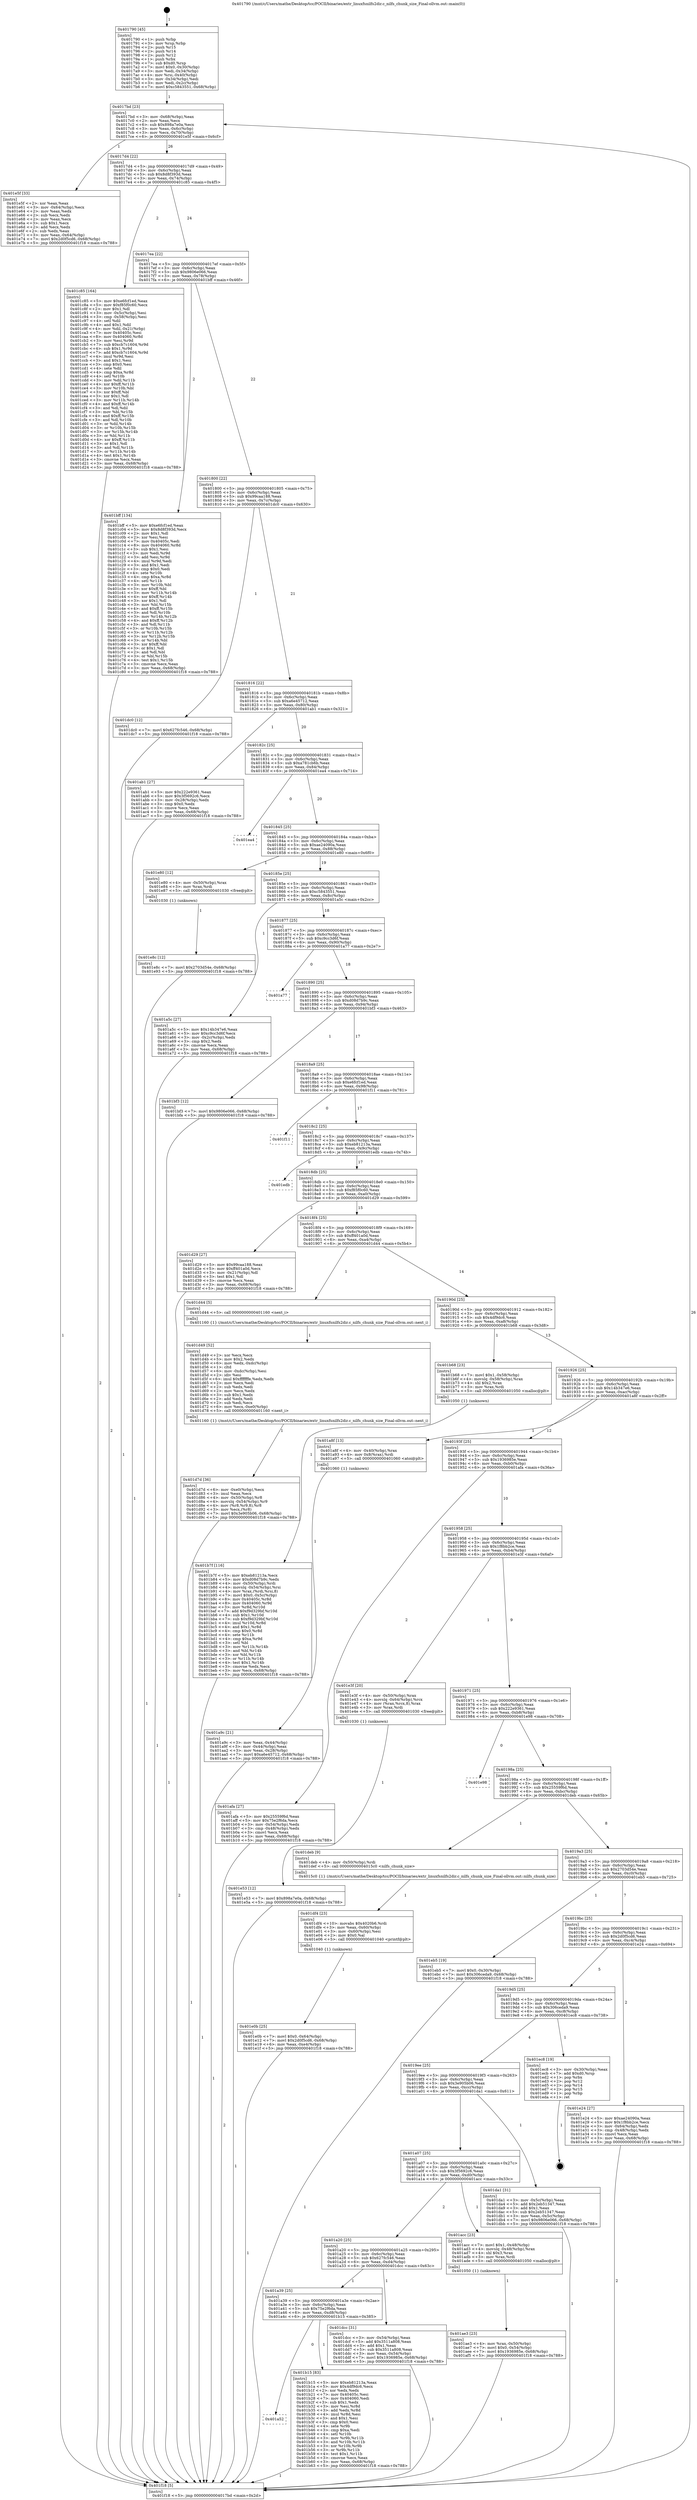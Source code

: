 digraph "0x401790" {
  label = "0x401790 (/mnt/c/Users/mathe/Desktop/tcc/POCII/binaries/extr_linuxfsnilfs2dir.c_nilfs_chunk_size_Final-ollvm.out::main(0))"
  labelloc = "t"
  node[shape=record]

  Entry [label="",width=0.3,height=0.3,shape=circle,fillcolor=black,style=filled]
  "0x4017bd" [label="{
     0x4017bd [23]\l
     | [instrs]\l
     &nbsp;&nbsp;0x4017bd \<+3\>: mov -0x68(%rbp),%eax\l
     &nbsp;&nbsp;0x4017c0 \<+2\>: mov %eax,%ecx\l
     &nbsp;&nbsp;0x4017c2 \<+6\>: sub $0x898a7e0a,%ecx\l
     &nbsp;&nbsp;0x4017c8 \<+3\>: mov %eax,-0x6c(%rbp)\l
     &nbsp;&nbsp;0x4017cb \<+3\>: mov %ecx,-0x70(%rbp)\l
     &nbsp;&nbsp;0x4017ce \<+6\>: je 0000000000401e5f \<main+0x6cf\>\l
  }"]
  "0x401e5f" [label="{
     0x401e5f [33]\l
     | [instrs]\l
     &nbsp;&nbsp;0x401e5f \<+2\>: xor %eax,%eax\l
     &nbsp;&nbsp;0x401e61 \<+3\>: mov -0x64(%rbp),%ecx\l
     &nbsp;&nbsp;0x401e64 \<+2\>: mov %eax,%edx\l
     &nbsp;&nbsp;0x401e66 \<+2\>: sub %ecx,%edx\l
     &nbsp;&nbsp;0x401e68 \<+2\>: mov %eax,%ecx\l
     &nbsp;&nbsp;0x401e6a \<+3\>: sub $0x1,%ecx\l
     &nbsp;&nbsp;0x401e6d \<+2\>: add %ecx,%edx\l
     &nbsp;&nbsp;0x401e6f \<+2\>: sub %edx,%eax\l
     &nbsp;&nbsp;0x401e71 \<+3\>: mov %eax,-0x64(%rbp)\l
     &nbsp;&nbsp;0x401e74 \<+7\>: movl $0x2d0f5cd6,-0x68(%rbp)\l
     &nbsp;&nbsp;0x401e7b \<+5\>: jmp 0000000000401f18 \<main+0x788\>\l
  }"]
  "0x4017d4" [label="{
     0x4017d4 [22]\l
     | [instrs]\l
     &nbsp;&nbsp;0x4017d4 \<+5\>: jmp 00000000004017d9 \<main+0x49\>\l
     &nbsp;&nbsp;0x4017d9 \<+3\>: mov -0x6c(%rbp),%eax\l
     &nbsp;&nbsp;0x4017dc \<+5\>: sub $0x8d8f393d,%eax\l
     &nbsp;&nbsp;0x4017e1 \<+3\>: mov %eax,-0x74(%rbp)\l
     &nbsp;&nbsp;0x4017e4 \<+6\>: je 0000000000401c85 \<main+0x4f5\>\l
  }"]
  Exit [label="",width=0.3,height=0.3,shape=circle,fillcolor=black,style=filled,peripheries=2]
  "0x401c85" [label="{
     0x401c85 [164]\l
     | [instrs]\l
     &nbsp;&nbsp;0x401c85 \<+5\>: mov $0xe6fcf1ed,%eax\l
     &nbsp;&nbsp;0x401c8a \<+5\>: mov $0xf85f0c60,%ecx\l
     &nbsp;&nbsp;0x401c8f \<+2\>: mov $0x1,%dl\l
     &nbsp;&nbsp;0x401c91 \<+3\>: mov -0x5c(%rbp),%esi\l
     &nbsp;&nbsp;0x401c94 \<+3\>: cmp -0x58(%rbp),%esi\l
     &nbsp;&nbsp;0x401c97 \<+4\>: setl %dil\l
     &nbsp;&nbsp;0x401c9b \<+4\>: and $0x1,%dil\l
     &nbsp;&nbsp;0x401c9f \<+4\>: mov %dil,-0x21(%rbp)\l
     &nbsp;&nbsp;0x401ca3 \<+7\>: mov 0x40405c,%esi\l
     &nbsp;&nbsp;0x401caa \<+8\>: mov 0x404060,%r8d\l
     &nbsp;&nbsp;0x401cb2 \<+3\>: mov %esi,%r9d\l
     &nbsp;&nbsp;0x401cb5 \<+7\>: sub $0xcb7c1604,%r9d\l
     &nbsp;&nbsp;0x401cbc \<+4\>: sub $0x1,%r9d\l
     &nbsp;&nbsp;0x401cc0 \<+7\>: add $0xcb7c1604,%r9d\l
     &nbsp;&nbsp;0x401cc7 \<+4\>: imul %r9d,%esi\l
     &nbsp;&nbsp;0x401ccb \<+3\>: and $0x1,%esi\l
     &nbsp;&nbsp;0x401cce \<+3\>: cmp $0x0,%esi\l
     &nbsp;&nbsp;0x401cd1 \<+4\>: sete %dil\l
     &nbsp;&nbsp;0x401cd5 \<+4\>: cmp $0xa,%r8d\l
     &nbsp;&nbsp;0x401cd9 \<+4\>: setl %r10b\l
     &nbsp;&nbsp;0x401cdd \<+3\>: mov %dil,%r11b\l
     &nbsp;&nbsp;0x401ce0 \<+4\>: xor $0xff,%r11b\l
     &nbsp;&nbsp;0x401ce4 \<+3\>: mov %r10b,%bl\l
     &nbsp;&nbsp;0x401ce7 \<+3\>: xor $0xff,%bl\l
     &nbsp;&nbsp;0x401cea \<+3\>: xor $0x1,%dl\l
     &nbsp;&nbsp;0x401ced \<+3\>: mov %r11b,%r14b\l
     &nbsp;&nbsp;0x401cf0 \<+4\>: and $0xff,%r14b\l
     &nbsp;&nbsp;0x401cf4 \<+3\>: and %dl,%dil\l
     &nbsp;&nbsp;0x401cf7 \<+3\>: mov %bl,%r15b\l
     &nbsp;&nbsp;0x401cfa \<+4\>: and $0xff,%r15b\l
     &nbsp;&nbsp;0x401cfe \<+3\>: and %dl,%r10b\l
     &nbsp;&nbsp;0x401d01 \<+3\>: or %dil,%r14b\l
     &nbsp;&nbsp;0x401d04 \<+3\>: or %r10b,%r15b\l
     &nbsp;&nbsp;0x401d07 \<+3\>: xor %r15b,%r14b\l
     &nbsp;&nbsp;0x401d0a \<+3\>: or %bl,%r11b\l
     &nbsp;&nbsp;0x401d0d \<+4\>: xor $0xff,%r11b\l
     &nbsp;&nbsp;0x401d11 \<+3\>: or $0x1,%dl\l
     &nbsp;&nbsp;0x401d14 \<+3\>: and %dl,%r11b\l
     &nbsp;&nbsp;0x401d17 \<+3\>: or %r11b,%r14b\l
     &nbsp;&nbsp;0x401d1a \<+4\>: test $0x1,%r14b\l
     &nbsp;&nbsp;0x401d1e \<+3\>: cmovne %ecx,%eax\l
     &nbsp;&nbsp;0x401d21 \<+3\>: mov %eax,-0x68(%rbp)\l
     &nbsp;&nbsp;0x401d24 \<+5\>: jmp 0000000000401f18 \<main+0x788\>\l
  }"]
  "0x4017ea" [label="{
     0x4017ea [22]\l
     | [instrs]\l
     &nbsp;&nbsp;0x4017ea \<+5\>: jmp 00000000004017ef \<main+0x5f\>\l
     &nbsp;&nbsp;0x4017ef \<+3\>: mov -0x6c(%rbp),%eax\l
     &nbsp;&nbsp;0x4017f2 \<+5\>: sub $0x9806e066,%eax\l
     &nbsp;&nbsp;0x4017f7 \<+3\>: mov %eax,-0x78(%rbp)\l
     &nbsp;&nbsp;0x4017fa \<+6\>: je 0000000000401bff \<main+0x46f\>\l
  }"]
  "0x401e8c" [label="{
     0x401e8c [12]\l
     | [instrs]\l
     &nbsp;&nbsp;0x401e8c \<+7\>: movl $0x2703d54e,-0x68(%rbp)\l
     &nbsp;&nbsp;0x401e93 \<+5\>: jmp 0000000000401f18 \<main+0x788\>\l
  }"]
  "0x401bff" [label="{
     0x401bff [134]\l
     | [instrs]\l
     &nbsp;&nbsp;0x401bff \<+5\>: mov $0xe6fcf1ed,%eax\l
     &nbsp;&nbsp;0x401c04 \<+5\>: mov $0x8d8f393d,%ecx\l
     &nbsp;&nbsp;0x401c09 \<+2\>: mov $0x1,%dl\l
     &nbsp;&nbsp;0x401c0b \<+2\>: xor %esi,%esi\l
     &nbsp;&nbsp;0x401c0d \<+7\>: mov 0x40405c,%edi\l
     &nbsp;&nbsp;0x401c14 \<+8\>: mov 0x404060,%r8d\l
     &nbsp;&nbsp;0x401c1c \<+3\>: sub $0x1,%esi\l
     &nbsp;&nbsp;0x401c1f \<+3\>: mov %edi,%r9d\l
     &nbsp;&nbsp;0x401c22 \<+3\>: add %esi,%r9d\l
     &nbsp;&nbsp;0x401c25 \<+4\>: imul %r9d,%edi\l
     &nbsp;&nbsp;0x401c29 \<+3\>: and $0x1,%edi\l
     &nbsp;&nbsp;0x401c2c \<+3\>: cmp $0x0,%edi\l
     &nbsp;&nbsp;0x401c2f \<+4\>: sete %r10b\l
     &nbsp;&nbsp;0x401c33 \<+4\>: cmp $0xa,%r8d\l
     &nbsp;&nbsp;0x401c37 \<+4\>: setl %r11b\l
     &nbsp;&nbsp;0x401c3b \<+3\>: mov %r10b,%bl\l
     &nbsp;&nbsp;0x401c3e \<+3\>: xor $0xff,%bl\l
     &nbsp;&nbsp;0x401c41 \<+3\>: mov %r11b,%r14b\l
     &nbsp;&nbsp;0x401c44 \<+4\>: xor $0xff,%r14b\l
     &nbsp;&nbsp;0x401c48 \<+3\>: xor $0x1,%dl\l
     &nbsp;&nbsp;0x401c4b \<+3\>: mov %bl,%r15b\l
     &nbsp;&nbsp;0x401c4e \<+4\>: and $0xff,%r15b\l
     &nbsp;&nbsp;0x401c52 \<+3\>: and %dl,%r10b\l
     &nbsp;&nbsp;0x401c55 \<+3\>: mov %r14b,%r12b\l
     &nbsp;&nbsp;0x401c58 \<+4\>: and $0xff,%r12b\l
     &nbsp;&nbsp;0x401c5c \<+3\>: and %dl,%r11b\l
     &nbsp;&nbsp;0x401c5f \<+3\>: or %r10b,%r15b\l
     &nbsp;&nbsp;0x401c62 \<+3\>: or %r11b,%r12b\l
     &nbsp;&nbsp;0x401c65 \<+3\>: xor %r12b,%r15b\l
     &nbsp;&nbsp;0x401c68 \<+3\>: or %r14b,%bl\l
     &nbsp;&nbsp;0x401c6b \<+3\>: xor $0xff,%bl\l
     &nbsp;&nbsp;0x401c6e \<+3\>: or $0x1,%dl\l
     &nbsp;&nbsp;0x401c71 \<+2\>: and %dl,%bl\l
     &nbsp;&nbsp;0x401c73 \<+3\>: or %bl,%r15b\l
     &nbsp;&nbsp;0x401c76 \<+4\>: test $0x1,%r15b\l
     &nbsp;&nbsp;0x401c7a \<+3\>: cmovne %ecx,%eax\l
     &nbsp;&nbsp;0x401c7d \<+3\>: mov %eax,-0x68(%rbp)\l
     &nbsp;&nbsp;0x401c80 \<+5\>: jmp 0000000000401f18 \<main+0x788\>\l
  }"]
  "0x401800" [label="{
     0x401800 [22]\l
     | [instrs]\l
     &nbsp;&nbsp;0x401800 \<+5\>: jmp 0000000000401805 \<main+0x75\>\l
     &nbsp;&nbsp;0x401805 \<+3\>: mov -0x6c(%rbp),%eax\l
     &nbsp;&nbsp;0x401808 \<+5\>: sub $0x99caa188,%eax\l
     &nbsp;&nbsp;0x40180d \<+3\>: mov %eax,-0x7c(%rbp)\l
     &nbsp;&nbsp;0x401810 \<+6\>: je 0000000000401dc0 \<main+0x630\>\l
  }"]
  "0x401e53" [label="{
     0x401e53 [12]\l
     | [instrs]\l
     &nbsp;&nbsp;0x401e53 \<+7\>: movl $0x898a7e0a,-0x68(%rbp)\l
     &nbsp;&nbsp;0x401e5a \<+5\>: jmp 0000000000401f18 \<main+0x788\>\l
  }"]
  "0x401dc0" [label="{
     0x401dc0 [12]\l
     | [instrs]\l
     &nbsp;&nbsp;0x401dc0 \<+7\>: movl $0x627fc546,-0x68(%rbp)\l
     &nbsp;&nbsp;0x401dc7 \<+5\>: jmp 0000000000401f18 \<main+0x788\>\l
  }"]
  "0x401816" [label="{
     0x401816 [22]\l
     | [instrs]\l
     &nbsp;&nbsp;0x401816 \<+5\>: jmp 000000000040181b \<main+0x8b\>\l
     &nbsp;&nbsp;0x40181b \<+3\>: mov -0x6c(%rbp),%eax\l
     &nbsp;&nbsp;0x40181e \<+5\>: sub $0xa6e45712,%eax\l
     &nbsp;&nbsp;0x401823 \<+3\>: mov %eax,-0x80(%rbp)\l
     &nbsp;&nbsp;0x401826 \<+6\>: je 0000000000401ab1 \<main+0x321\>\l
  }"]
  "0x401e0b" [label="{
     0x401e0b [25]\l
     | [instrs]\l
     &nbsp;&nbsp;0x401e0b \<+7\>: movl $0x0,-0x64(%rbp)\l
     &nbsp;&nbsp;0x401e12 \<+7\>: movl $0x2d0f5cd6,-0x68(%rbp)\l
     &nbsp;&nbsp;0x401e19 \<+6\>: mov %eax,-0xe4(%rbp)\l
     &nbsp;&nbsp;0x401e1f \<+5\>: jmp 0000000000401f18 \<main+0x788\>\l
  }"]
  "0x401ab1" [label="{
     0x401ab1 [27]\l
     | [instrs]\l
     &nbsp;&nbsp;0x401ab1 \<+5\>: mov $0x222e9361,%eax\l
     &nbsp;&nbsp;0x401ab6 \<+5\>: mov $0x3f5692c6,%ecx\l
     &nbsp;&nbsp;0x401abb \<+3\>: mov -0x28(%rbp),%edx\l
     &nbsp;&nbsp;0x401abe \<+3\>: cmp $0x0,%edx\l
     &nbsp;&nbsp;0x401ac1 \<+3\>: cmove %ecx,%eax\l
     &nbsp;&nbsp;0x401ac4 \<+3\>: mov %eax,-0x68(%rbp)\l
     &nbsp;&nbsp;0x401ac7 \<+5\>: jmp 0000000000401f18 \<main+0x788\>\l
  }"]
  "0x40182c" [label="{
     0x40182c [25]\l
     | [instrs]\l
     &nbsp;&nbsp;0x40182c \<+5\>: jmp 0000000000401831 \<main+0xa1\>\l
     &nbsp;&nbsp;0x401831 \<+3\>: mov -0x6c(%rbp),%eax\l
     &nbsp;&nbsp;0x401834 \<+5\>: sub $0xa781cb6b,%eax\l
     &nbsp;&nbsp;0x401839 \<+6\>: mov %eax,-0x84(%rbp)\l
     &nbsp;&nbsp;0x40183f \<+6\>: je 0000000000401ea4 \<main+0x714\>\l
  }"]
  "0x401df4" [label="{
     0x401df4 [23]\l
     | [instrs]\l
     &nbsp;&nbsp;0x401df4 \<+10\>: movabs $0x4020b6,%rdi\l
     &nbsp;&nbsp;0x401dfe \<+3\>: mov %eax,-0x60(%rbp)\l
     &nbsp;&nbsp;0x401e01 \<+3\>: mov -0x60(%rbp),%esi\l
     &nbsp;&nbsp;0x401e04 \<+2\>: mov $0x0,%al\l
     &nbsp;&nbsp;0x401e06 \<+5\>: call 0000000000401040 \<printf@plt\>\l
     | [calls]\l
     &nbsp;&nbsp;0x401040 \{1\} (unknown)\l
  }"]
  "0x401ea4" [label="{
     0x401ea4\l
  }", style=dashed]
  "0x401845" [label="{
     0x401845 [25]\l
     | [instrs]\l
     &nbsp;&nbsp;0x401845 \<+5\>: jmp 000000000040184a \<main+0xba\>\l
     &nbsp;&nbsp;0x40184a \<+3\>: mov -0x6c(%rbp),%eax\l
     &nbsp;&nbsp;0x40184d \<+5\>: sub $0xae24090a,%eax\l
     &nbsp;&nbsp;0x401852 \<+6\>: mov %eax,-0x88(%rbp)\l
     &nbsp;&nbsp;0x401858 \<+6\>: je 0000000000401e80 \<main+0x6f0\>\l
  }"]
  "0x401d7d" [label="{
     0x401d7d [36]\l
     | [instrs]\l
     &nbsp;&nbsp;0x401d7d \<+6\>: mov -0xe0(%rbp),%ecx\l
     &nbsp;&nbsp;0x401d83 \<+3\>: imul %eax,%ecx\l
     &nbsp;&nbsp;0x401d86 \<+4\>: mov -0x50(%rbp),%r8\l
     &nbsp;&nbsp;0x401d8a \<+4\>: movslq -0x54(%rbp),%r9\l
     &nbsp;&nbsp;0x401d8e \<+4\>: mov (%r8,%r9,8),%r8\l
     &nbsp;&nbsp;0x401d92 \<+3\>: mov %ecx,(%r8)\l
     &nbsp;&nbsp;0x401d95 \<+7\>: movl $0x3e905b06,-0x68(%rbp)\l
     &nbsp;&nbsp;0x401d9c \<+5\>: jmp 0000000000401f18 \<main+0x788\>\l
  }"]
  "0x401e80" [label="{
     0x401e80 [12]\l
     | [instrs]\l
     &nbsp;&nbsp;0x401e80 \<+4\>: mov -0x50(%rbp),%rax\l
     &nbsp;&nbsp;0x401e84 \<+3\>: mov %rax,%rdi\l
     &nbsp;&nbsp;0x401e87 \<+5\>: call 0000000000401030 \<free@plt\>\l
     | [calls]\l
     &nbsp;&nbsp;0x401030 \{1\} (unknown)\l
  }"]
  "0x40185e" [label="{
     0x40185e [25]\l
     | [instrs]\l
     &nbsp;&nbsp;0x40185e \<+5\>: jmp 0000000000401863 \<main+0xd3\>\l
     &nbsp;&nbsp;0x401863 \<+3\>: mov -0x6c(%rbp),%eax\l
     &nbsp;&nbsp;0x401866 \<+5\>: sub $0xc5843551,%eax\l
     &nbsp;&nbsp;0x40186b \<+6\>: mov %eax,-0x8c(%rbp)\l
     &nbsp;&nbsp;0x401871 \<+6\>: je 0000000000401a5c \<main+0x2cc\>\l
  }"]
  "0x401d49" [label="{
     0x401d49 [52]\l
     | [instrs]\l
     &nbsp;&nbsp;0x401d49 \<+2\>: xor %ecx,%ecx\l
     &nbsp;&nbsp;0x401d4b \<+5\>: mov $0x2,%edx\l
     &nbsp;&nbsp;0x401d50 \<+6\>: mov %edx,-0xdc(%rbp)\l
     &nbsp;&nbsp;0x401d56 \<+1\>: cltd\l
     &nbsp;&nbsp;0x401d57 \<+6\>: mov -0xdc(%rbp),%esi\l
     &nbsp;&nbsp;0x401d5d \<+2\>: idiv %esi\l
     &nbsp;&nbsp;0x401d5f \<+6\>: imul $0xfffffffe,%edx,%edx\l
     &nbsp;&nbsp;0x401d65 \<+2\>: mov %ecx,%edi\l
     &nbsp;&nbsp;0x401d67 \<+2\>: sub %edx,%edi\l
     &nbsp;&nbsp;0x401d69 \<+2\>: mov %ecx,%edx\l
     &nbsp;&nbsp;0x401d6b \<+3\>: sub $0x1,%edx\l
     &nbsp;&nbsp;0x401d6e \<+2\>: add %edx,%edi\l
     &nbsp;&nbsp;0x401d70 \<+2\>: sub %edi,%ecx\l
     &nbsp;&nbsp;0x401d72 \<+6\>: mov %ecx,-0xe0(%rbp)\l
     &nbsp;&nbsp;0x401d78 \<+5\>: call 0000000000401160 \<next_i\>\l
     | [calls]\l
     &nbsp;&nbsp;0x401160 \{1\} (/mnt/c/Users/mathe/Desktop/tcc/POCII/binaries/extr_linuxfsnilfs2dir.c_nilfs_chunk_size_Final-ollvm.out::next_i)\l
  }"]
  "0x401a5c" [label="{
     0x401a5c [27]\l
     | [instrs]\l
     &nbsp;&nbsp;0x401a5c \<+5\>: mov $0x14b347e6,%eax\l
     &nbsp;&nbsp;0x401a61 \<+5\>: mov $0xc9cc3d6f,%ecx\l
     &nbsp;&nbsp;0x401a66 \<+3\>: mov -0x2c(%rbp),%edx\l
     &nbsp;&nbsp;0x401a69 \<+3\>: cmp $0x2,%edx\l
     &nbsp;&nbsp;0x401a6c \<+3\>: cmovne %ecx,%eax\l
     &nbsp;&nbsp;0x401a6f \<+3\>: mov %eax,-0x68(%rbp)\l
     &nbsp;&nbsp;0x401a72 \<+5\>: jmp 0000000000401f18 \<main+0x788\>\l
  }"]
  "0x401877" [label="{
     0x401877 [25]\l
     | [instrs]\l
     &nbsp;&nbsp;0x401877 \<+5\>: jmp 000000000040187c \<main+0xec\>\l
     &nbsp;&nbsp;0x40187c \<+3\>: mov -0x6c(%rbp),%eax\l
     &nbsp;&nbsp;0x40187f \<+5\>: sub $0xc9cc3d6f,%eax\l
     &nbsp;&nbsp;0x401884 \<+6\>: mov %eax,-0x90(%rbp)\l
     &nbsp;&nbsp;0x40188a \<+6\>: je 0000000000401a77 \<main+0x2e7\>\l
  }"]
  "0x401f18" [label="{
     0x401f18 [5]\l
     | [instrs]\l
     &nbsp;&nbsp;0x401f18 \<+5\>: jmp 00000000004017bd \<main+0x2d\>\l
  }"]
  "0x401790" [label="{
     0x401790 [45]\l
     | [instrs]\l
     &nbsp;&nbsp;0x401790 \<+1\>: push %rbp\l
     &nbsp;&nbsp;0x401791 \<+3\>: mov %rsp,%rbp\l
     &nbsp;&nbsp;0x401794 \<+2\>: push %r15\l
     &nbsp;&nbsp;0x401796 \<+2\>: push %r14\l
     &nbsp;&nbsp;0x401798 \<+2\>: push %r12\l
     &nbsp;&nbsp;0x40179a \<+1\>: push %rbx\l
     &nbsp;&nbsp;0x40179b \<+7\>: sub $0xd0,%rsp\l
     &nbsp;&nbsp;0x4017a2 \<+7\>: movl $0x0,-0x30(%rbp)\l
     &nbsp;&nbsp;0x4017a9 \<+3\>: mov %edi,-0x34(%rbp)\l
     &nbsp;&nbsp;0x4017ac \<+4\>: mov %rsi,-0x40(%rbp)\l
     &nbsp;&nbsp;0x4017b0 \<+3\>: mov -0x34(%rbp),%edi\l
     &nbsp;&nbsp;0x4017b3 \<+3\>: mov %edi,-0x2c(%rbp)\l
     &nbsp;&nbsp;0x4017b6 \<+7\>: movl $0xc5843551,-0x68(%rbp)\l
  }"]
  "0x401b7f" [label="{
     0x401b7f [116]\l
     | [instrs]\l
     &nbsp;&nbsp;0x401b7f \<+5\>: mov $0xeb81213a,%ecx\l
     &nbsp;&nbsp;0x401b84 \<+5\>: mov $0xd08d7b9c,%edx\l
     &nbsp;&nbsp;0x401b89 \<+4\>: mov -0x50(%rbp),%rdi\l
     &nbsp;&nbsp;0x401b8d \<+4\>: movslq -0x54(%rbp),%rsi\l
     &nbsp;&nbsp;0x401b91 \<+4\>: mov %rax,(%rdi,%rsi,8)\l
     &nbsp;&nbsp;0x401b95 \<+7\>: movl $0x0,-0x5c(%rbp)\l
     &nbsp;&nbsp;0x401b9c \<+8\>: mov 0x40405c,%r8d\l
     &nbsp;&nbsp;0x401ba4 \<+8\>: mov 0x404060,%r9d\l
     &nbsp;&nbsp;0x401bac \<+3\>: mov %r8d,%r10d\l
     &nbsp;&nbsp;0x401baf \<+7\>: add $0xf9d329bf,%r10d\l
     &nbsp;&nbsp;0x401bb6 \<+4\>: sub $0x1,%r10d\l
     &nbsp;&nbsp;0x401bba \<+7\>: sub $0xf9d329bf,%r10d\l
     &nbsp;&nbsp;0x401bc1 \<+4\>: imul %r10d,%r8d\l
     &nbsp;&nbsp;0x401bc5 \<+4\>: and $0x1,%r8d\l
     &nbsp;&nbsp;0x401bc9 \<+4\>: cmp $0x0,%r8d\l
     &nbsp;&nbsp;0x401bcd \<+4\>: sete %r11b\l
     &nbsp;&nbsp;0x401bd1 \<+4\>: cmp $0xa,%r9d\l
     &nbsp;&nbsp;0x401bd5 \<+3\>: setl %bl\l
     &nbsp;&nbsp;0x401bd8 \<+3\>: mov %r11b,%r14b\l
     &nbsp;&nbsp;0x401bdb \<+3\>: and %bl,%r14b\l
     &nbsp;&nbsp;0x401bde \<+3\>: xor %bl,%r11b\l
     &nbsp;&nbsp;0x401be1 \<+3\>: or %r11b,%r14b\l
     &nbsp;&nbsp;0x401be4 \<+4\>: test $0x1,%r14b\l
     &nbsp;&nbsp;0x401be8 \<+3\>: cmovne %edx,%ecx\l
     &nbsp;&nbsp;0x401beb \<+3\>: mov %ecx,-0x68(%rbp)\l
     &nbsp;&nbsp;0x401bee \<+5\>: jmp 0000000000401f18 \<main+0x788\>\l
  }"]
  "0x401a77" [label="{
     0x401a77\l
  }", style=dashed]
  "0x401890" [label="{
     0x401890 [25]\l
     | [instrs]\l
     &nbsp;&nbsp;0x401890 \<+5\>: jmp 0000000000401895 \<main+0x105\>\l
     &nbsp;&nbsp;0x401895 \<+3\>: mov -0x6c(%rbp),%eax\l
     &nbsp;&nbsp;0x401898 \<+5\>: sub $0xd08d7b9c,%eax\l
     &nbsp;&nbsp;0x40189d \<+6\>: mov %eax,-0x94(%rbp)\l
     &nbsp;&nbsp;0x4018a3 \<+6\>: je 0000000000401bf3 \<main+0x463\>\l
  }"]
  "0x401a52" [label="{
     0x401a52\l
  }", style=dashed]
  "0x401bf3" [label="{
     0x401bf3 [12]\l
     | [instrs]\l
     &nbsp;&nbsp;0x401bf3 \<+7\>: movl $0x9806e066,-0x68(%rbp)\l
     &nbsp;&nbsp;0x401bfa \<+5\>: jmp 0000000000401f18 \<main+0x788\>\l
  }"]
  "0x4018a9" [label="{
     0x4018a9 [25]\l
     | [instrs]\l
     &nbsp;&nbsp;0x4018a9 \<+5\>: jmp 00000000004018ae \<main+0x11e\>\l
     &nbsp;&nbsp;0x4018ae \<+3\>: mov -0x6c(%rbp),%eax\l
     &nbsp;&nbsp;0x4018b1 \<+5\>: sub $0xe6fcf1ed,%eax\l
     &nbsp;&nbsp;0x4018b6 \<+6\>: mov %eax,-0x98(%rbp)\l
     &nbsp;&nbsp;0x4018bc \<+6\>: je 0000000000401f11 \<main+0x781\>\l
  }"]
  "0x401b15" [label="{
     0x401b15 [83]\l
     | [instrs]\l
     &nbsp;&nbsp;0x401b15 \<+5\>: mov $0xeb81213a,%eax\l
     &nbsp;&nbsp;0x401b1a \<+5\>: mov $0x4df9dc6,%ecx\l
     &nbsp;&nbsp;0x401b1f \<+2\>: xor %edx,%edx\l
     &nbsp;&nbsp;0x401b21 \<+7\>: mov 0x40405c,%esi\l
     &nbsp;&nbsp;0x401b28 \<+7\>: mov 0x404060,%edi\l
     &nbsp;&nbsp;0x401b2f \<+3\>: sub $0x1,%edx\l
     &nbsp;&nbsp;0x401b32 \<+3\>: mov %esi,%r8d\l
     &nbsp;&nbsp;0x401b35 \<+3\>: add %edx,%r8d\l
     &nbsp;&nbsp;0x401b38 \<+4\>: imul %r8d,%esi\l
     &nbsp;&nbsp;0x401b3c \<+3\>: and $0x1,%esi\l
     &nbsp;&nbsp;0x401b3f \<+3\>: cmp $0x0,%esi\l
     &nbsp;&nbsp;0x401b42 \<+4\>: sete %r9b\l
     &nbsp;&nbsp;0x401b46 \<+3\>: cmp $0xa,%edi\l
     &nbsp;&nbsp;0x401b49 \<+4\>: setl %r10b\l
     &nbsp;&nbsp;0x401b4d \<+3\>: mov %r9b,%r11b\l
     &nbsp;&nbsp;0x401b50 \<+3\>: and %r10b,%r11b\l
     &nbsp;&nbsp;0x401b53 \<+3\>: xor %r10b,%r9b\l
     &nbsp;&nbsp;0x401b56 \<+3\>: or %r9b,%r11b\l
     &nbsp;&nbsp;0x401b59 \<+4\>: test $0x1,%r11b\l
     &nbsp;&nbsp;0x401b5d \<+3\>: cmovne %ecx,%eax\l
     &nbsp;&nbsp;0x401b60 \<+3\>: mov %eax,-0x68(%rbp)\l
     &nbsp;&nbsp;0x401b63 \<+5\>: jmp 0000000000401f18 \<main+0x788\>\l
  }"]
  "0x401f11" [label="{
     0x401f11\l
  }", style=dashed]
  "0x4018c2" [label="{
     0x4018c2 [25]\l
     | [instrs]\l
     &nbsp;&nbsp;0x4018c2 \<+5\>: jmp 00000000004018c7 \<main+0x137\>\l
     &nbsp;&nbsp;0x4018c7 \<+3\>: mov -0x6c(%rbp),%eax\l
     &nbsp;&nbsp;0x4018ca \<+5\>: sub $0xeb81213a,%eax\l
     &nbsp;&nbsp;0x4018cf \<+6\>: mov %eax,-0x9c(%rbp)\l
     &nbsp;&nbsp;0x4018d5 \<+6\>: je 0000000000401edb \<main+0x74b\>\l
  }"]
  "0x401a39" [label="{
     0x401a39 [25]\l
     | [instrs]\l
     &nbsp;&nbsp;0x401a39 \<+5\>: jmp 0000000000401a3e \<main+0x2ae\>\l
     &nbsp;&nbsp;0x401a3e \<+3\>: mov -0x6c(%rbp),%eax\l
     &nbsp;&nbsp;0x401a41 \<+5\>: sub $0x75e2f6da,%eax\l
     &nbsp;&nbsp;0x401a46 \<+6\>: mov %eax,-0xd8(%rbp)\l
     &nbsp;&nbsp;0x401a4c \<+6\>: je 0000000000401b15 \<main+0x385\>\l
  }"]
  "0x401edb" [label="{
     0x401edb\l
  }", style=dashed]
  "0x4018db" [label="{
     0x4018db [25]\l
     | [instrs]\l
     &nbsp;&nbsp;0x4018db \<+5\>: jmp 00000000004018e0 \<main+0x150\>\l
     &nbsp;&nbsp;0x4018e0 \<+3\>: mov -0x6c(%rbp),%eax\l
     &nbsp;&nbsp;0x4018e3 \<+5\>: sub $0xf85f0c60,%eax\l
     &nbsp;&nbsp;0x4018e8 \<+6\>: mov %eax,-0xa0(%rbp)\l
     &nbsp;&nbsp;0x4018ee \<+6\>: je 0000000000401d29 \<main+0x599\>\l
  }"]
  "0x401dcc" [label="{
     0x401dcc [31]\l
     | [instrs]\l
     &nbsp;&nbsp;0x401dcc \<+3\>: mov -0x54(%rbp),%eax\l
     &nbsp;&nbsp;0x401dcf \<+5\>: add $0x3511a808,%eax\l
     &nbsp;&nbsp;0x401dd4 \<+3\>: add $0x1,%eax\l
     &nbsp;&nbsp;0x401dd7 \<+5\>: sub $0x3511a808,%eax\l
     &nbsp;&nbsp;0x401ddc \<+3\>: mov %eax,-0x54(%rbp)\l
     &nbsp;&nbsp;0x401ddf \<+7\>: movl $0x1936985e,-0x68(%rbp)\l
     &nbsp;&nbsp;0x401de6 \<+5\>: jmp 0000000000401f18 \<main+0x788\>\l
  }"]
  "0x401d29" [label="{
     0x401d29 [27]\l
     | [instrs]\l
     &nbsp;&nbsp;0x401d29 \<+5\>: mov $0x99caa188,%eax\l
     &nbsp;&nbsp;0x401d2e \<+5\>: mov $0xff401a0d,%ecx\l
     &nbsp;&nbsp;0x401d33 \<+3\>: mov -0x21(%rbp),%dl\l
     &nbsp;&nbsp;0x401d36 \<+3\>: test $0x1,%dl\l
     &nbsp;&nbsp;0x401d39 \<+3\>: cmovne %ecx,%eax\l
     &nbsp;&nbsp;0x401d3c \<+3\>: mov %eax,-0x68(%rbp)\l
     &nbsp;&nbsp;0x401d3f \<+5\>: jmp 0000000000401f18 \<main+0x788\>\l
  }"]
  "0x4018f4" [label="{
     0x4018f4 [25]\l
     | [instrs]\l
     &nbsp;&nbsp;0x4018f4 \<+5\>: jmp 00000000004018f9 \<main+0x169\>\l
     &nbsp;&nbsp;0x4018f9 \<+3\>: mov -0x6c(%rbp),%eax\l
     &nbsp;&nbsp;0x4018fc \<+5\>: sub $0xff401a0d,%eax\l
     &nbsp;&nbsp;0x401901 \<+6\>: mov %eax,-0xa4(%rbp)\l
     &nbsp;&nbsp;0x401907 \<+6\>: je 0000000000401d44 \<main+0x5b4\>\l
  }"]
  "0x401ae3" [label="{
     0x401ae3 [23]\l
     | [instrs]\l
     &nbsp;&nbsp;0x401ae3 \<+4\>: mov %rax,-0x50(%rbp)\l
     &nbsp;&nbsp;0x401ae7 \<+7\>: movl $0x0,-0x54(%rbp)\l
     &nbsp;&nbsp;0x401aee \<+7\>: movl $0x1936985e,-0x68(%rbp)\l
     &nbsp;&nbsp;0x401af5 \<+5\>: jmp 0000000000401f18 \<main+0x788\>\l
  }"]
  "0x401d44" [label="{
     0x401d44 [5]\l
     | [instrs]\l
     &nbsp;&nbsp;0x401d44 \<+5\>: call 0000000000401160 \<next_i\>\l
     | [calls]\l
     &nbsp;&nbsp;0x401160 \{1\} (/mnt/c/Users/mathe/Desktop/tcc/POCII/binaries/extr_linuxfsnilfs2dir.c_nilfs_chunk_size_Final-ollvm.out::next_i)\l
  }"]
  "0x40190d" [label="{
     0x40190d [25]\l
     | [instrs]\l
     &nbsp;&nbsp;0x40190d \<+5\>: jmp 0000000000401912 \<main+0x182\>\l
     &nbsp;&nbsp;0x401912 \<+3\>: mov -0x6c(%rbp),%eax\l
     &nbsp;&nbsp;0x401915 \<+5\>: sub $0x4df9dc6,%eax\l
     &nbsp;&nbsp;0x40191a \<+6\>: mov %eax,-0xa8(%rbp)\l
     &nbsp;&nbsp;0x401920 \<+6\>: je 0000000000401b68 \<main+0x3d8\>\l
  }"]
  "0x401a20" [label="{
     0x401a20 [25]\l
     | [instrs]\l
     &nbsp;&nbsp;0x401a20 \<+5\>: jmp 0000000000401a25 \<main+0x295\>\l
     &nbsp;&nbsp;0x401a25 \<+3\>: mov -0x6c(%rbp),%eax\l
     &nbsp;&nbsp;0x401a28 \<+5\>: sub $0x627fc546,%eax\l
     &nbsp;&nbsp;0x401a2d \<+6\>: mov %eax,-0xd4(%rbp)\l
     &nbsp;&nbsp;0x401a33 \<+6\>: je 0000000000401dcc \<main+0x63c\>\l
  }"]
  "0x401b68" [label="{
     0x401b68 [23]\l
     | [instrs]\l
     &nbsp;&nbsp;0x401b68 \<+7\>: movl $0x1,-0x58(%rbp)\l
     &nbsp;&nbsp;0x401b6f \<+4\>: movslq -0x58(%rbp),%rax\l
     &nbsp;&nbsp;0x401b73 \<+4\>: shl $0x2,%rax\l
     &nbsp;&nbsp;0x401b77 \<+3\>: mov %rax,%rdi\l
     &nbsp;&nbsp;0x401b7a \<+5\>: call 0000000000401050 \<malloc@plt\>\l
     | [calls]\l
     &nbsp;&nbsp;0x401050 \{1\} (unknown)\l
  }"]
  "0x401926" [label="{
     0x401926 [25]\l
     | [instrs]\l
     &nbsp;&nbsp;0x401926 \<+5\>: jmp 000000000040192b \<main+0x19b\>\l
     &nbsp;&nbsp;0x40192b \<+3\>: mov -0x6c(%rbp),%eax\l
     &nbsp;&nbsp;0x40192e \<+5\>: sub $0x14b347e6,%eax\l
     &nbsp;&nbsp;0x401933 \<+6\>: mov %eax,-0xac(%rbp)\l
     &nbsp;&nbsp;0x401939 \<+6\>: je 0000000000401a8f \<main+0x2ff\>\l
  }"]
  "0x401acc" [label="{
     0x401acc [23]\l
     | [instrs]\l
     &nbsp;&nbsp;0x401acc \<+7\>: movl $0x1,-0x48(%rbp)\l
     &nbsp;&nbsp;0x401ad3 \<+4\>: movslq -0x48(%rbp),%rax\l
     &nbsp;&nbsp;0x401ad7 \<+4\>: shl $0x3,%rax\l
     &nbsp;&nbsp;0x401adb \<+3\>: mov %rax,%rdi\l
     &nbsp;&nbsp;0x401ade \<+5\>: call 0000000000401050 \<malloc@plt\>\l
     | [calls]\l
     &nbsp;&nbsp;0x401050 \{1\} (unknown)\l
  }"]
  "0x401a8f" [label="{
     0x401a8f [13]\l
     | [instrs]\l
     &nbsp;&nbsp;0x401a8f \<+4\>: mov -0x40(%rbp),%rax\l
     &nbsp;&nbsp;0x401a93 \<+4\>: mov 0x8(%rax),%rdi\l
     &nbsp;&nbsp;0x401a97 \<+5\>: call 0000000000401060 \<atoi@plt\>\l
     | [calls]\l
     &nbsp;&nbsp;0x401060 \{1\} (unknown)\l
  }"]
  "0x40193f" [label="{
     0x40193f [25]\l
     | [instrs]\l
     &nbsp;&nbsp;0x40193f \<+5\>: jmp 0000000000401944 \<main+0x1b4\>\l
     &nbsp;&nbsp;0x401944 \<+3\>: mov -0x6c(%rbp),%eax\l
     &nbsp;&nbsp;0x401947 \<+5\>: sub $0x1936985e,%eax\l
     &nbsp;&nbsp;0x40194c \<+6\>: mov %eax,-0xb0(%rbp)\l
     &nbsp;&nbsp;0x401952 \<+6\>: je 0000000000401afa \<main+0x36a\>\l
  }"]
  "0x401a9c" [label="{
     0x401a9c [21]\l
     | [instrs]\l
     &nbsp;&nbsp;0x401a9c \<+3\>: mov %eax,-0x44(%rbp)\l
     &nbsp;&nbsp;0x401a9f \<+3\>: mov -0x44(%rbp),%eax\l
     &nbsp;&nbsp;0x401aa2 \<+3\>: mov %eax,-0x28(%rbp)\l
     &nbsp;&nbsp;0x401aa5 \<+7\>: movl $0xa6e45712,-0x68(%rbp)\l
     &nbsp;&nbsp;0x401aac \<+5\>: jmp 0000000000401f18 \<main+0x788\>\l
  }"]
  "0x401a07" [label="{
     0x401a07 [25]\l
     | [instrs]\l
     &nbsp;&nbsp;0x401a07 \<+5\>: jmp 0000000000401a0c \<main+0x27c\>\l
     &nbsp;&nbsp;0x401a0c \<+3\>: mov -0x6c(%rbp),%eax\l
     &nbsp;&nbsp;0x401a0f \<+5\>: sub $0x3f5692c6,%eax\l
     &nbsp;&nbsp;0x401a14 \<+6\>: mov %eax,-0xd0(%rbp)\l
     &nbsp;&nbsp;0x401a1a \<+6\>: je 0000000000401acc \<main+0x33c\>\l
  }"]
  "0x401afa" [label="{
     0x401afa [27]\l
     | [instrs]\l
     &nbsp;&nbsp;0x401afa \<+5\>: mov $0x25559f6d,%eax\l
     &nbsp;&nbsp;0x401aff \<+5\>: mov $0x75e2f6da,%ecx\l
     &nbsp;&nbsp;0x401b04 \<+3\>: mov -0x54(%rbp),%edx\l
     &nbsp;&nbsp;0x401b07 \<+3\>: cmp -0x48(%rbp),%edx\l
     &nbsp;&nbsp;0x401b0a \<+3\>: cmovl %ecx,%eax\l
     &nbsp;&nbsp;0x401b0d \<+3\>: mov %eax,-0x68(%rbp)\l
     &nbsp;&nbsp;0x401b10 \<+5\>: jmp 0000000000401f18 \<main+0x788\>\l
  }"]
  "0x401958" [label="{
     0x401958 [25]\l
     | [instrs]\l
     &nbsp;&nbsp;0x401958 \<+5\>: jmp 000000000040195d \<main+0x1cd\>\l
     &nbsp;&nbsp;0x40195d \<+3\>: mov -0x6c(%rbp),%eax\l
     &nbsp;&nbsp;0x401960 \<+5\>: sub $0x1f8bb2ce,%eax\l
     &nbsp;&nbsp;0x401965 \<+6\>: mov %eax,-0xb4(%rbp)\l
     &nbsp;&nbsp;0x40196b \<+6\>: je 0000000000401e3f \<main+0x6af\>\l
  }"]
  "0x401da1" [label="{
     0x401da1 [31]\l
     | [instrs]\l
     &nbsp;&nbsp;0x401da1 \<+3\>: mov -0x5c(%rbp),%eax\l
     &nbsp;&nbsp;0x401da4 \<+5\>: add $0x2eb51347,%eax\l
     &nbsp;&nbsp;0x401da9 \<+3\>: add $0x1,%eax\l
     &nbsp;&nbsp;0x401dac \<+5\>: sub $0x2eb51347,%eax\l
     &nbsp;&nbsp;0x401db1 \<+3\>: mov %eax,-0x5c(%rbp)\l
     &nbsp;&nbsp;0x401db4 \<+7\>: movl $0x9806e066,-0x68(%rbp)\l
     &nbsp;&nbsp;0x401dbb \<+5\>: jmp 0000000000401f18 \<main+0x788\>\l
  }"]
  "0x401e3f" [label="{
     0x401e3f [20]\l
     | [instrs]\l
     &nbsp;&nbsp;0x401e3f \<+4\>: mov -0x50(%rbp),%rax\l
     &nbsp;&nbsp;0x401e43 \<+4\>: movslq -0x64(%rbp),%rcx\l
     &nbsp;&nbsp;0x401e47 \<+4\>: mov (%rax,%rcx,8),%rax\l
     &nbsp;&nbsp;0x401e4b \<+3\>: mov %rax,%rdi\l
     &nbsp;&nbsp;0x401e4e \<+5\>: call 0000000000401030 \<free@plt\>\l
     | [calls]\l
     &nbsp;&nbsp;0x401030 \{1\} (unknown)\l
  }"]
  "0x401971" [label="{
     0x401971 [25]\l
     | [instrs]\l
     &nbsp;&nbsp;0x401971 \<+5\>: jmp 0000000000401976 \<main+0x1e6\>\l
     &nbsp;&nbsp;0x401976 \<+3\>: mov -0x6c(%rbp),%eax\l
     &nbsp;&nbsp;0x401979 \<+5\>: sub $0x222e9361,%eax\l
     &nbsp;&nbsp;0x40197e \<+6\>: mov %eax,-0xb8(%rbp)\l
     &nbsp;&nbsp;0x401984 \<+6\>: je 0000000000401e98 \<main+0x708\>\l
  }"]
  "0x4019ee" [label="{
     0x4019ee [25]\l
     | [instrs]\l
     &nbsp;&nbsp;0x4019ee \<+5\>: jmp 00000000004019f3 \<main+0x263\>\l
     &nbsp;&nbsp;0x4019f3 \<+3\>: mov -0x6c(%rbp),%eax\l
     &nbsp;&nbsp;0x4019f6 \<+5\>: sub $0x3e905b06,%eax\l
     &nbsp;&nbsp;0x4019fb \<+6\>: mov %eax,-0xcc(%rbp)\l
     &nbsp;&nbsp;0x401a01 \<+6\>: je 0000000000401da1 \<main+0x611\>\l
  }"]
  "0x401e98" [label="{
     0x401e98\l
  }", style=dashed]
  "0x40198a" [label="{
     0x40198a [25]\l
     | [instrs]\l
     &nbsp;&nbsp;0x40198a \<+5\>: jmp 000000000040198f \<main+0x1ff\>\l
     &nbsp;&nbsp;0x40198f \<+3\>: mov -0x6c(%rbp),%eax\l
     &nbsp;&nbsp;0x401992 \<+5\>: sub $0x25559f6d,%eax\l
     &nbsp;&nbsp;0x401997 \<+6\>: mov %eax,-0xbc(%rbp)\l
     &nbsp;&nbsp;0x40199d \<+6\>: je 0000000000401deb \<main+0x65b\>\l
  }"]
  "0x401ec8" [label="{
     0x401ec8 [19]\l
     | [instrs]\l
     &nbsp;&nbsp;0x401ec8 \<+3\>: mov -0x30(%rbp),%eax\l
     &nbsp;&nbsp;0x401ecb \<+7\>: add $0xd0,%rsp\l
     &nbsp;&nbsp;0x401ed2 \<+1\>: pop %rbx\l
     &nbsp;&nbsp;0x401ed3 \<+2\>: pop %r12\l
     &nbsp;&nbsp;0x401ed5 \<+2\>: pop %r14\l
     &nbsp;&nbsp;0x401ed7 \<+2\>: pop %r15\l
     &nbsp;&nbsp;0x401ed9 \<+1\>: pop %rbp\l
     &nbsp;&nbsp;0x401eda \<+1\>: ret\l
  }"]
  "0x401deb" [label="{
     0x401deb [9]\l
     | [instrs]\l
     &nbsp;&nbsp;0x401deb \<+4\>: mov -0x50(%rbp),%rdi\l
     &nbsp;&nbsp;0x401def \<+5\>: call 00000000004015c0 \<nilfs_chunk_size\>\l
     | [calls]\l
     &nbsp;&nbsp;0x4015c0 \{1\} (/mnt/c/Users/mathe/Desktop/tcc/POCII/binaries/extr_linuxfsnilfs2dir.c_nilfs_chunk_size_Final-ollvm.out::nilfs_chunk_size)\l
  }"]
  "0x4019a3" [label="{
     0x4019a3 [25]\l
     | [instrs]\l
     &nbsp;&nbsp;0x4019a3 \<+5\>: jmp 00000000004019a8 \<main+0x218\>\l
     &nbsp;&nbsp;0x4019a8 \<+3\>: mov -0x6c(%rbp),%eax\l
     &nbsp;&nbsp;0x4019ab \<+5\>: sub $0x2703d54e,%eax\l
     &nbsp;&nbsp;0x4019b0 \<+6\>: mov %eax,-0xc0(%rbp)\l
     &nbsp;&nbsp;0x4019b6 \<+6\>: je 0000000000401eb5 \<main+0x725\>\l
  }"]
  "0x4019d5" [label="{
     0x4019d5 [25]\l
     | [instrs]\l
     &nbsp;&nbsp;0x4019d5 \<+5\>: jmp 00000000004019da \<main+0x24a\>\l
     &nbsp;&nbsp;0x4019da \<+3\>: mov -0x6c(%rbp),%eax\l
     &nbsp;&nbsp;0x4019dd \<+5\>: sub $0x306ceda9,%eax\l
     &nbsp;&nbsp;0x4019e2 \<+6\>: mov %eax,-0xc8(%rbp)\l
     &nbsp;&nbsp;0x4019e8 \<+6\>: je 0000000000401ec8 \<main+0x738\>\l
  }"]
  "0x401eb5" [label="{
     0x401eb5 [19]\l
     | [instrs]\l
     &nbsp;&nbsp;0x401eb5 \<+7\>: movl $0x0,-0x30(%rbp)\l
     &nbsp;&nbsp;0x401ebc \<+7\>: movl $0x306ceda9,-0x68(%rbp)\l
     &nbsp;&nbsp;0x401ec3 \<+5\>: jmp 0000000000401f18 \<main+0x788\>\l
  }"]
  "0x4019bc" [label="{
     0x4019bc [25]\l
     | [instrs]\l
     &nbsp;&nbsp;0x4019bc \<+5\>: jmp 00000000004019c1 \<main+0x231\>\l
     &nbsp;&nbsp;0x4019c1 \<+3\>: mov -0x6c(%rbp),%eax\l
     &nbsp;&nbsp;0x4019c4 \<+5\>: sub $0x2d0f5cd6,%eax\l
     &nbsp;&nbsp;0x4019c9 \<+6\>: mov %eax,-0xc4(%rbp)\l
     &nbsp;&nbsp;0x4019cf \<+6\>: je 0000000000401e24 \<main+0x694\>\l
  }"]
  "0x401e24" [label="{
     0x401e24 [27]\l
     | [instrs]\l
     &nbsp;&nbsp;0x401e24 \<+5\>: mov $0xae24090a,%eax\l
     &nbsp;&nbsp;0x401e29 \<+5\>: mov $0x1f8bb2ce,%ecx\l
     &nbsp;&nbsp;0x401e2e \<+3\>: mov -0x64(%rbp),%edx\l
     &nbsp;&nbsp;0x401e31 \<+3\>: cmp -0x48(%rbp),%edx\l
     &nbsp;&nbsp;0x401e34 \<+3\>: cmovl %ecx,%eax\l
     &nbsp;&nbsp;0x401e37 \<+3\>: mov %eax,-0x68(%rbp)\l
     &nbsp;&nbsp;0x401e3a \<+5\>: jmp 0000000000401f18 \<main+0x788\>\l
  }"]
  Entry -> "0x401790" [label=" 1"]
  "0x4017bd" -> "0x401e5f" [label=" 1"]
  "0x4017bd" -> "0x4017d4" [label=" 26"]
  "0x401ec8" -> Exit [label=" 1"]
  "0x4017d4" -> "0x401c85" [label=" 2"]
  "0x4017d4" -> "0x4017ea" [label=" 24"]
  "0x401eb5" -> "0x401f18" [label=" 1"]
  "0x4017ea" -> "0x401bff" [label=" 2"]
  "0x4017ea" -> "0x401800" [label=" 22"]
  "0x401e8c" -> "0x401f18" [label=" 1"]
  "0x401800" -> "0x401dc0" [label=" 1"]
  "0x401800" -> "0x401816" [label=" 21"]
  "0x401e80" -> "0x401e8c" [label=" 1"]
  "0x401816" -> "0x401ab1" [label=" 1"]
  "0x401816" -> "0x40182c" [label=" 20"]
  "0x401e5f" -> "0x401f18" [label=" 1"]
  "0x40182c" -> "0x401ea4" [label=" 0"]
  "0x40182c" -> "0x401845" [label=" 20"]
  "0x401e53" -> "0x401f18" [label=" 1"]
  "0x401845" -> "0x401e80" [label=" 1"]
  "0x401845" -> "0x40185e" [label=" 19"]
  "0x401e3f" -> "0x401e53" [label=" 1"]
  "0x40185e" -> "0x401a5c" [label=" 1"]
  "0x40185e" -> "0x401877" [label=" 18"]
  "0x401a5c" -> "0x401f18" [label=" 1"]
  "0x401790" -> "0x4017bd" [label=" 1"]
  "0x401f18" -> "0x4017bd" [label=" 26"]
  "0x401e24" -> "0x401f18" [label=" 2"]
  "0x401877" -> "0x401a77" [label=" 0"]
  "0x401877" -> "0x401890" [label=" 18"]
  "0x401e0b" -> "0x401f18" [label=" 1"]
  "0x401890" -> "0x401bf3" [label=" 1"]
  "0x401890" -> "0x4018a9" [label=" 17"]
  "0x401df4" -> "0x401e0b" [label=" 1"]
  "0x4018a9" -> "0x401f11" [label=" 0"]
  "0x4018a9" -> "0x4018c2" [label=" 17"]
  "0x401deb" -> "0x401df4" [label=" 1"]
  "0x4018c2" -> "0x401edb" [label=" 0"]
  "0x4018c2" -> "0x4018db" [label=" 17"]
  "0x401dc0" -> "0x401f18" [label=" 1"]
  "0x4018db" -> "0x401d29" [label=" 2"]
  "0x4018db" -> "0x4018f4" [label=" 15"]
  "0x401da1" -> "0x401f18" [label=" 1"]
  "0x4018f4" -> "0x401d44" [label=" 1"]
  "0x4018f4" -> "0x40190d" [label=" 14"]
  "0x401d49" -> "0x401d7d" [label=" 1"]
  "0x40190d" -> "0x401b68" [label=" 1"]
  "0x40190d" -> "0x401926" [label=" 13"]
  "0x401d44" -> "0x401d49" [label=" 1"]
  "0x401926" -> "0x401a8f" [label=" 1"]
  "0x401926" -> "0x40193f" [label=" 12"]
  "0x401a8f" -> "0x401a9c" [label=" 1"]
  "0x401a9c" -> "0x401f18" [label=" 1"]
  "0x401ab1" -> "0x401f18" [label=" 1"]
  "0x401d29" -> "0x401f18" [label=" 2"]
  "0x40193f" -> "0x401afa" [label=" 2"]
  "0x40193f" -> "0x401958" [label=" 10"]
  "0x401bff" -> "0x401f18" [label=" 2"]
  "0x401958" -> "0x401e3f" [label=" 1"]
  "0x401958" -> "0x401971" [label=" 9"]
  "0x401bf3" -> "0x401f18" [label=" 1"]
  "0x401971" -> "0x401e98" [label=" 0"]
  "0x401971" -> "0x40198a" [label=" 9"]
  "0x401b68" -> "0x401b7f" [label=" 1"]
  "0x40198a" -> "0x401deb" [label=" 1"]
  "0x40198a" -> "0x4019a3" [label=" 8"]
  "0x401b15" -> "0x401f18" [label=" 1"]
  "0x4019a3" -> "0x401eb5" [label=" 1"]
  "0x4019a3" -> "0x4019bc" [label=" 7"]
  "0x401a39" -> "0x401b15" [label=" 1"]
  "0x4019bc" -> "0x401e24" [label=" 2"]
  "0x4019bc" -> "0x4019d5" [label=" 5"]
  "0x401a39" -> "0x401a52" [label=" 0"]
  "0x4019d5" -> "0x401ec8" [label=" 1"]
  "0x4019d5" -> "0x4019ee" [label=" 4"]
  "0x401b7f" -> "0x401f18" [label=" 1"]
  "0x4019ee" -> "0x401da1" [label=" 1"]
  "0x4019ee" -> "0x401a07" [label=" 3"]
  "0x401c85" -> "0x401f18" [label=" 2"]
  "0x401a07" -> "0x401acc" [label=" 1"]
  "0x401a07" -> "0x401a20" [label=" 2"]
  "0x401acc" -> "0x401ae3" [label=" 1"]
  "0x401ae3" -> "0x401f18" [label=" 1"]
  "0x401afa" -> "0x401f18" [label=" 2"]
  "0x401d7d" -> "0x401f18" [label=" 1"]
  "0x401a20" -> "0x401dcc" [label=" 1"]
  "0x401a20" -> "0x401a39" [label=" 1"]
  "0x401dcc" -> "0x401f18" [label=" 1"]
}
